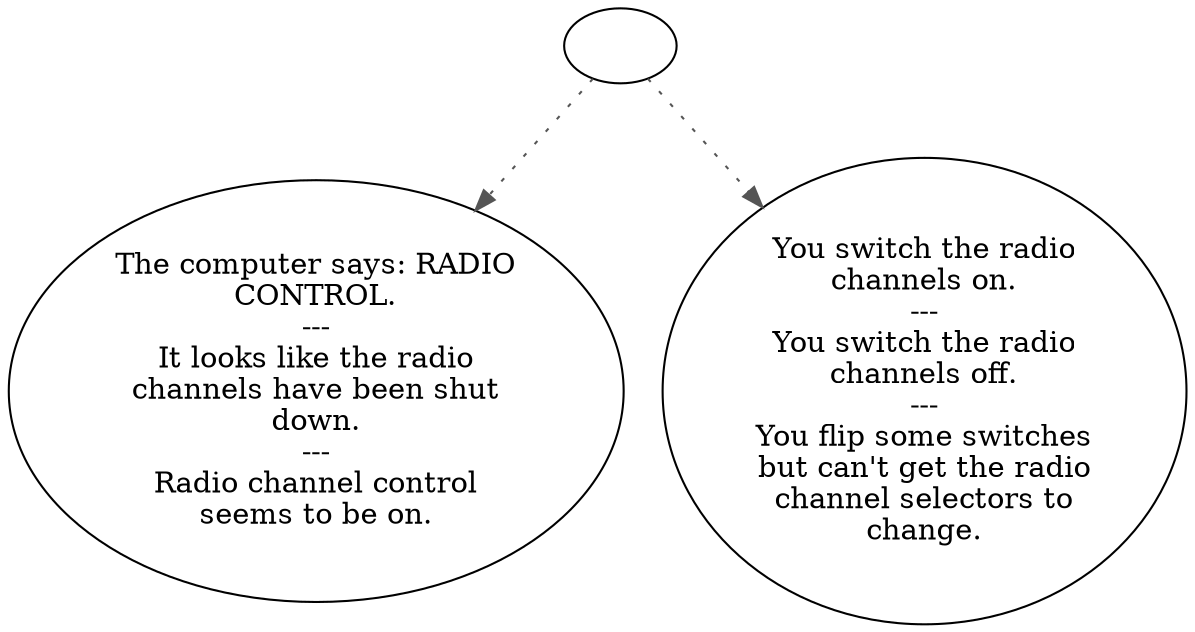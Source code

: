 digraph RADIOCOM {
  "start" [style=filled       fillcolor="#FFFFFF"       color="#000000"]
  "start" -> "description_p_proc" [style=dotted color="#555555"]
  "start" -> "use_p_proc" [style=dotted color="#555555"]
  "start" [label=""]
  "description_p_proc" [style=filled       fillcolor="#FFFFFF"       color="#000000"]
  "description_p_proc" [label="The computer says: RADIO\nCONTROL.\n---\nIt looks like the radio\nchannels have been shut\ndown.\n---\nRadio channel control\nseems to be on."]
  "use_p_proc" [style=filled       fillcolor="#FFFFFF"       color="#000000"]
  "use_p_proc" [label="You switch the radio\nchannels on.\n---\nYou switch the radio\nchannels off.\n---\nYou flip some switches\nbut can't get the radio\nchannel selectors to\nchange."]
}